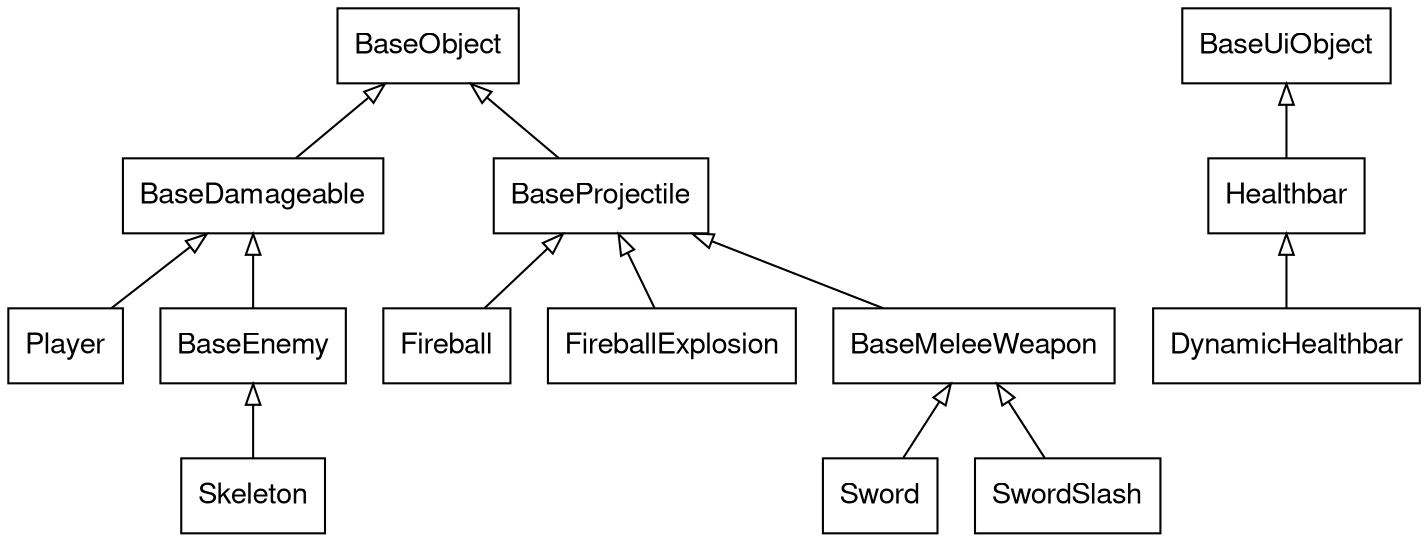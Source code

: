 digraph inheritance {
    node [shape=box fontname="Helvetica,Arial,sans-serif"]
    edge [dir=back arrowtail=empty]

    BaseObject->{BaseDamageable, BaseProjectile}
    BaseDamageable->{Player, BaseEnemy}
    BaseProjectile->{Fireball, FireballExplosion, BaseMeleeWeapon}
    BaseMeleeWeapon->{Sword, SwordSlash}
    BaseEnemy->Skeleton

    BaseUiObject->Healthbar
    Healthbar->DynamicHealthbar
}

// use `dot -Tpng -O inheritance.gv` to generate a .png